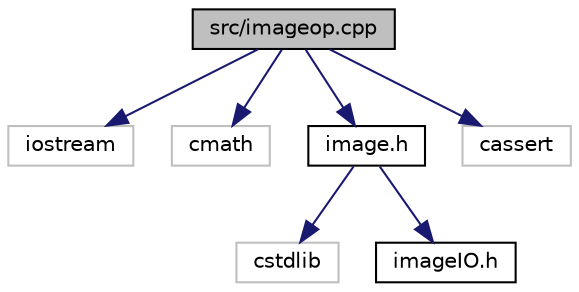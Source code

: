 digraph "src/imageop.cpp"
{
 // LATEX_PDF_SIZE
  edge [fontname="Helvetica",fontsize="10",labelfontname="Helvetica",labelfontsize="10"];
  node [fontname="Helvetica",fontsize="10",shape=record];
  Node1 [label="src/imageop.cpp",height=0.2,width=0.4,color="black", fillcolor="grey75", style="filled", fontcolor="black",tooltip="Fichero con definiciones para el resto de métodos de la clase Image."];
  Node1 -> Node2 [color="midnightblue",fontsize="10",style="solid"];
  Node2 [label="iostream",height=0.2,width=0.4,color="grey75", fillcolor="white", style="filled",tooltip=" "];
  Node1 -> Node3 [color="midnightblue",fontsize="10",style="solid"];
  Node3 [label="cmath",height=0.2,width=0.4,color="grey75", fillcolor="white", style="filled",tooltip=" "];
  Node1 -> Node4 [color="midnightblue",fontsize="10",style="solid"];
  Node4 [label="image.h",height=0.2,width=0.4,color="black", fillcolor="white", style="filled",URL="$image_8h.html",tooltip="Cabecera para la clase Image."];
  Node4 -> Node5 [color="midnightblue",fontsize="10",style="solid"];
  Node5 [label="cstdlib",height=0.2,width=0.4,color="grey75", fillcolor="white", style="filled",tooltip=" "];
  Node4 -> Node6 [color="midnightblue",fontsize="10",style="solid"];
  Node6 [label="imageIO.h",height=0.2,width=0.4,color="black", fillcolor="white", style="filled",URL="$imageIO_8h.html",tooltip="Fichero cabecera para la E/S de imágenes."];
  Node1 -> Node7 [color="midnightblue",fontsize="10",style="solid"];
  Node7 [label="cassert",height=0.2,width=0.4,color="grey75", fillcolor="white", style="filled",tooltip=" "];
}
